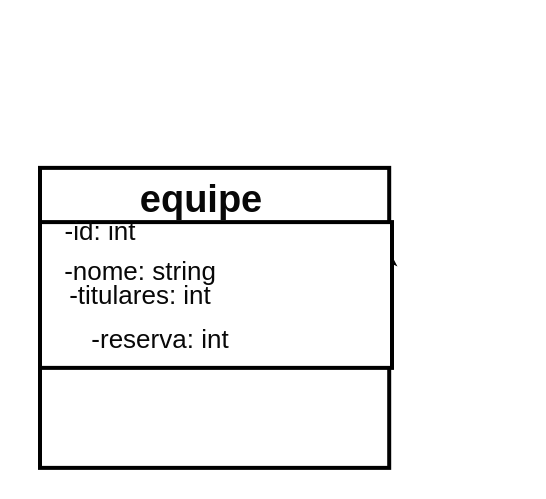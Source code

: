 <mxfile>
    <diagram id="L-f9kTUm6uqBCEWoqpyI" name="Página-1">
        <mxGraphModel dx="576" dy="277" grid="1" gridSize="10" guides="1" tooltips="1" connect="1" arrows="1" fold="1" page="1" pageScale="1" pageWidth="827" pageHeight="1169" background="#ffffff" math="0" shadow="0">
            <root>
                <mxCell id="0"/>
                <mxCell id="1" parent="0"/>
                <mxCell id="2" value="" style="group" vertex="1" connectable="0" parent="1">
                    <mxGeometry x="70.0" y="10" width="252" height="248.09" as="geometry"/>
                </mxCell>
                <mxCell id="11" value="" style="group" vertex="1" connectable="0" parent="2">
                    <mxGeometry x="-10" y="80" width="186" height="153.94" as="geometry"/>
                </mxCell>
                <mxCell id="3" value="" style="group" vertex="1" connectable="0" parent="11">
                    <mxGeometry x="10" y="3.94" width="176" height="150" as="geometry"/>
                </mxCell>
                <mxCell id="4" style="edgeStyle=none;html=1;exitX=1;exitY=0.5;exitDx=0;exitDy=0;" edge="1" parent="3" source="5">
                    <mxGeometry relative="1" as="geometry">
                        <mxPoint x="173.94" y="40.105" as="targetPoint"/>
                    </mxGeometry>
                </mxCell>
                <mxCell id="5" value="" style="rounded=0;whiteSpace=wrap;html=1;fillColor=#FFFFFF;fontColor=#ffffff;strokeColor=#000000;strokeWidth=2;container=0;" vertex="1" parent="3">
                    <mxGeometry width="174.6" height="150" as="geometry"/>
                </mxCell>
                <mxCell id="6" value="" style="rounded=0;whiteSpace=wrap;html=1;fillColor=#FFFFFF;fontColor=#ffffff;strokeColor=#000000;strokeWidth=2;container=0;" vertex="1" parent="3">
                    <mxGeometry y="27.11" width="176" height="72.89" as="geometry"/>
                </mxCell>
                <mxCell id="8" value="-nome: string" style="text;html=1;strokeColor=none;fillColor=none;align=center;verticalAlign=middle;whiteSpace=wrap;rounded=0;fontSize=13;fontColor=#080808;" vertex="1" parent="3">
                    <mxGeometry y="36.06" width="100" height="30" as="geometry"/>
                </mxCell>
                <mxCell id="9" value="-titulares: int&lt;span style=&quot;color: rgba(0, 0, 0, 0); font-family: monospace; font-size: 0px; text-align: start;&quot;&gt;%3CmxGraphModel%3E%3Croot%3E%3CmxCell%20id%3D%220%22%2F%3E%3CmxCell%20id%3D%221%22%20parent%3D%220%22%2F%3E%3CmxCell%20id%3D%222%22%20value%3D%22nome%3A%20string%22%20style%3D%22text%3Bhtml%3D1%3BstrokeColor%3Dnone%3BfillColor%3Dnone%3Balign%3Dcenter%3BverticalAlign%3Dmiddle%3BwhiteSpace%3Dwrap%3Brounded%3D0%3BfontSize%3D13%3BfontColor%3D%23080808%3B%22%20vertex%3D%221%22%20parent%3D%221%22%3E%3CmxGeometry%20x%3D%22100.0%22%20y%3D%22121.05%22%20width%3D%22100%22%20height%3D%2230%22%20as%3D%22geometry%22%2F%3E%3C%2FmxCell%3E%3C%2Froot%3E%3C%2FmxGraphModel%3E&lt;/span&gt;" style="text;html=1;strokeColor=none;fillColor=none;align=center;verticalAlign=middle;whiteSpace=wrap;rounded=0;fontSize=13;fontColor=#080808;" vertex="1" parent="3">
                    <mxGeometry y="48.55" width="100" height="30" as="geometry"/>
                </mxCell>
                <mxCell id="12" value="-reserva: int" style="text;html=1;strokeColor=none;fillColor=none;align=center;verticalAlign=middle;whiteSpace=wrap;rounded=0;fontSize=13;fontColor=#080808;" vertex="1" parent="3">
                    <mxGeometry x="10" y="70" width="100" height="30" as="geometry"/>
                </mxCell>
                <mxCell id="7" value="equipe" style="text;strokeColor=none;fillColor=none;html=1;fontSize=19;fontStyle=1;verticalAlign=middle;align=center;fontColor=#080808;" vertex="1" parent="11">
                    <mxGeometry x="40.0" width="100" height="40" as="geometry"/>
                </mxCell>
                <mxCell id="10" value="-id: int" style="text;html=1;strokeColor=none;fillColor=none;align=center;verticalAlign=middle;whiteSpace=wrap;rounded=0;fontSize=13;fontColor=#080808;" vertex="1" parent="11">
                    <mxGeometry x="-10" y="20.0" width="100" height="30" as="geometry"/>
                </mxCell>
            </root>
        </mxGraphModel>
    </diagram>
</mxfile>